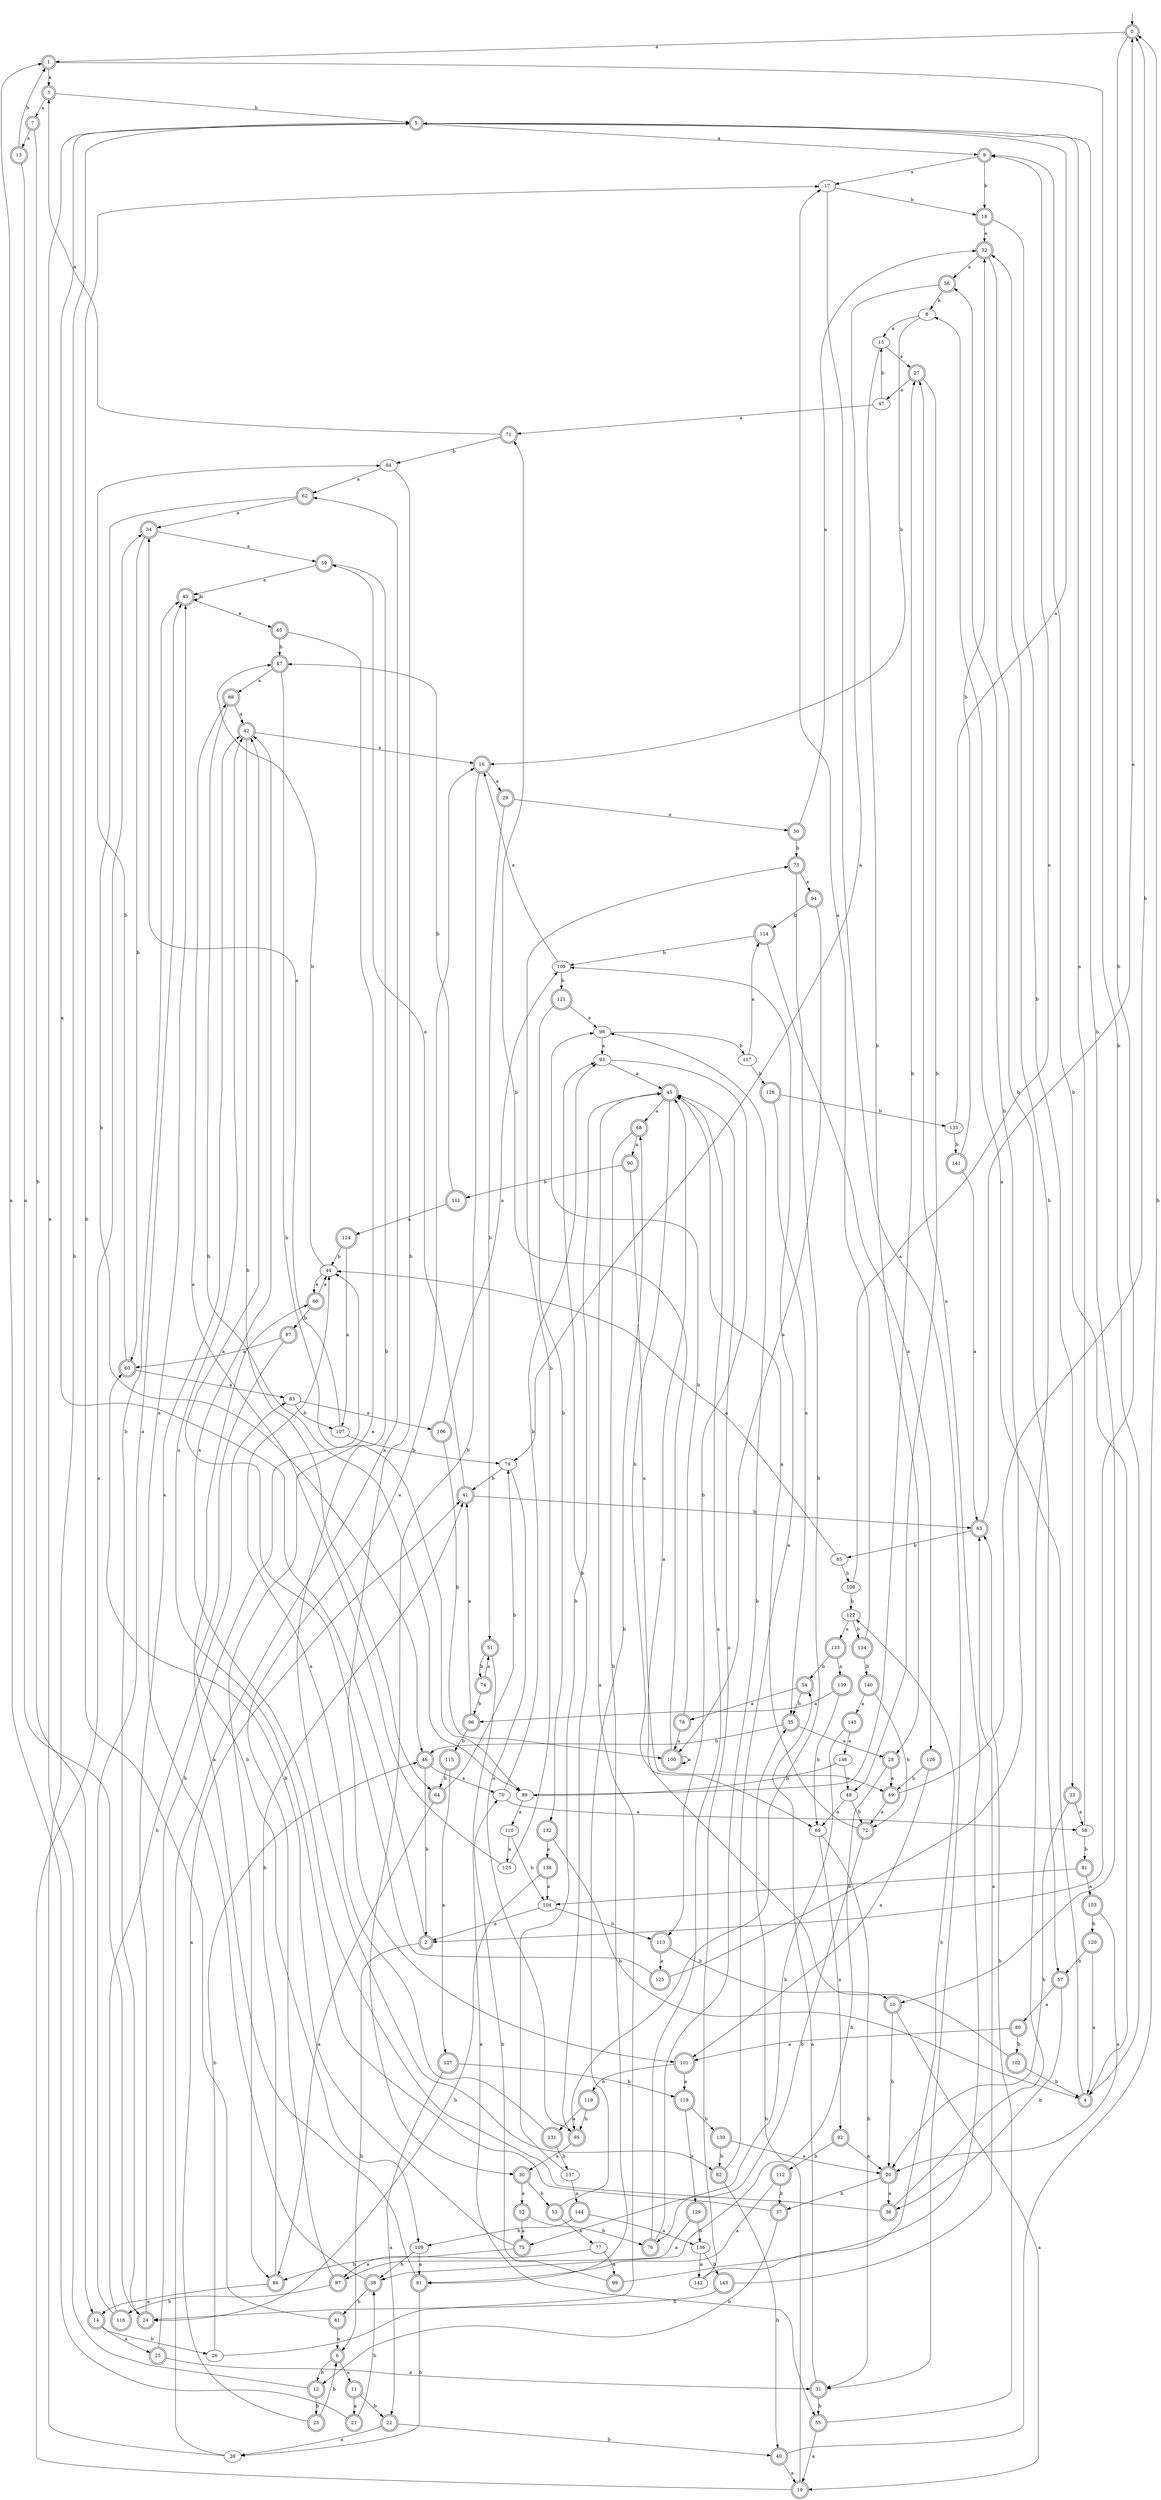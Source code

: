 digraph RandomDFA {
  __start0 [label="", shape=none];
  __start0 -> 0 [label=""];
  0 [shape=circle] [shape=doublecircle]
  0 -> 1 [label="a"]
  0 -> 2 [label="b"]
  1 [shape=doublecircle]
  1 -> 3 [label="a"]
  1 -> 4 [label="b"]
  2 [shape=doublecircle]
  2 -> 5 [label="a"]
  2 -> 6 [label="b"]
  3 [shape=doublecircle]
  3 -> 7 [label="a"]
  3 -> 5 [label="b"]
  4 [shape=doublecircle]
  4 -> 8 [label="a"]
  4 -> 9 [label="b"]
  5 [shape=doublecircle]
  5 -> 9 [label="a"]
  5 -> 10 [label="b"]
  6 [shape=doublecircle]
  6 -> 11 [label="a"]
  6 -> 12 [label="b"]
  7 [shape=doublecircle]
  7 -> 13 [label="a"]
  7 -> 14 [label="b"]
  8
  8 -> 15 [label="a"]
  8 -> 16 [label="b"]
  9 [shape=doublecircle]
  9 -> 17 [label="a"]
  9 -> 18 [label="b"]
  10 [shape=doublecircle]
  10 -> 19 [label="a"]
  10 -> 20 [label="b"]
  11 [shape=doublecircle]
  11 -> 21 [label="a"]
  11 -> 22 [label="b"]
  12 [shape=doublecircle]
  12 -> 5 [label="a"]
  12 -> 23 [label="b"]
  13 [shape=doublecircle]
  13 -> 24 [label="a"]
  13 -> 1 [label="b"]
  14 [shape=doublecircle]
  14 -> 25 [label="a"]
  14 -> 26 [label="b"]
  15
  15 -> 27 [label="a"]
  15 -> 28 [label="b"]
  16 [shape=doublecircle]
  16 -> 29 [label="a"]
  16 -> 30 [label="b"]
  17
  17 -> 31 [label="a"]
  17 -> 18 [label="b"]
  18 [shape=doublecircle]
  18 -> 32 [label="a"]
  18 -> 33 [label="b"]
  19 [shape=doublecircle]
  19 -> 34 [label="a"]
  19 -> 35 [label="b"]
  20 [shape=doublecircle]
  20 -> 36 [label="a"]
  20 -> 37 [label="b"]
  21 [shape=doublecircle]
  21 -> 1 [label="a"]
  21 -> 38 [label="b"]
  22 [shape=doublecircle]
  22 -> 39 [label="a"]
  22 -> 40 [label="b"]
  23 [shape=doublecircle]
  23 -> 41 [label="a"]
  23 -> 6 [label="b"]
  24 [shape=doublecircle]
  24 -> 42 [label="a"]
  24 -> 43 [label="b"]
  25 [shape=doublecircle]
  25 -> 31 [label="a"]
  25 -> 44 [label="b"]
  26
  26 -> 45 [label="a"]
  26 -> 46 [label="b"]
  27 [shape=doublecircle]
  27 -> 47 [label="a"]
  27 -> 48 [label="b"]
  28 [shape=doublecircle]
  28 -> 49 [label="a"]
  28 -> 38 [label="b"]
  29 [shape=doublecircle]
  29 -> 50 [label="a"]
  29 -> 51 [label="b"]
  30 [shape=doublecircle]
  30 -> 52 [label="a"]
  30 -> 53 [label="b"]
  31 [shape=doublecircle]
  31 -> 54 [label="a"]
  31 -> 55 [label="b"]
  32 [shape=doublecircle]
  32 -> 56 [label="a"]
  32 -> 57 [label="b"]
  33 [shape=doublecircle]
  33 -> 58 [label="a"]
  33 -> 20 [label="b"]
  34 [shape=doublecircle]
  34 -> 59 [label="a"]
  34 -> 60 [label="b"]
  35 [shape=doublecircle]
  35 -> 28 [label="a"]
  35 -> 46 [label="b"]
  36 [shape=doublecircle]
  36 -> 42 [label="a"]
  36 -> 32 [label="b"]
  37 [shape=doublecircle]
  37 -> 42 [label="a"]
  37 -> 12 [label="b"]
  38 [shape=doublecircle]
  38 -> 43 [label="a"]
  38 -> 61 [label="b"]
  39
  39 -> 62 [label="a"]
  39 -> 5 [label="b"]
  40 [shape=doublecircle]
  40 -> 19 [label="a"]
  40 -> 0 [label="b"]
  41 [shape=doublecircle]
  41 -> 59 [label="a"]
  41 -> 63 [label="b"]
  42 [shape=doublecircle]
  42 -> 16 [label="a"]
  42 -> 64 [label="b"]
  43 [shape=doublecircle]
  43 -> 65 [label="a"]
  43 -> 43 [label="b"]
  44
  44 -> 66 [label="a"]
  44 -> 67 [label="b"]
  45 [shape=doublecircle]
  45 -> 68 [label="a"]
  45 -> 69 [label="b"]
  46 [shape=doublecircle]
  46 -> 70 [label="a"]
  46 -> 2 [label="b"]
  47
  47 -> 71 [label="a"]
  47 -> 15 [label="b"]
  48
  48 -> 69 [label="a"]
  48 -> 72 [label="b"]
  49 [shape=doublecircle]
  49 -> 72 [label="a"]
  49 -> 0 [label="b"]
  50 [shape=doublecircle]
  50 -> 32 [label="a"]
  50 -> 73 [label="b"]
  51 [shape=doublecircle]
  51 -> 55 [label="a"]
  51 -> 74 [label="b"]
  52 [shape=doublecircle]
  52 -> 75 [label="a"]
  52 -> 76 [label="b"]
  53 [shape=doublecircle]
  53 -> 77 [label="a"]
  53 -> 68 [label="b"]
  54 [shape=doublecircle]
  54 -> 78 [label="a"]
  54 -> 35 [label="b"]
  55 [shape=doublecircle]
  55 -> 19 [label="a"]
  55 -> 63 [label="b"]
  56 [shape=doublecircle]
  56 -> 79 [label="a"]
  56 -> 8 [label="b"]
  57 [shape=doublecircle]
  57 -> 80 [label="a"]
  57 -> 36 [label="b"]
  58
  58 -> 5 [label="a"]
  58 -> 81 [label="b"]
  59 [shape=doublecircle]
  59 -> 43 [label="a"]
  59 -> 82 [label="b"]
  60 [shape=doublecircle]
  60 -> 83 [label="a"]
  60 -> 84 [label="b"]
  61 [shape=doublecircle]
  61 -> 6 [label="a"]
  61 -> 17 [label="b"]
  62 [shape=doublecircle]
  62 -> 34 [label="a"]
  62 -> 46 [label="b"]
  63 [shape=doublecircle]
  63 -> 0 [label="a"]
  63 -> 85 [label="b"]
  64 [shape=doublecircle]
  64 -> 86 [label="a"]
  64 -> 79 [label="b"]
  65 [shape=doublecircle]
  65 -> 86 [label="a"]
  65 -> 67 [label="b"]
  66 [shape=doublecircle]
  66 -> 44 [label="a"]
  66 -> 87 [label="b"]
  67 [shape=doublecircle]
  67 -> 88 [label="a"]
  67 -> 89 [label="b"]
  68 [shape=doublecircle]
  68 -> 90 [label="a"]
  68 -> 91 [label="b"]
  69
  69 -> 92 [label="a"]
  69 -> 31 [label="b"]
  70
  70 -> 58 [label="a"]
  70 -> 93 [label="b"]
  71 [shape=doublecircle]
  71 -> 3 [label="a"]
  71 -> 84 [label="b"]
  72 [shape=doublecircle]
  72 -> 45 [label="a"]
  72 -> 76 [label="b"]
  73 [shape=doublecircle]
  73 -> 94 [label="a"]
  73 -> 95 [label="b"]
  74 [shape=doublecircle]
  74 -> 51 [label="a"]
  74 -> 96 [label="b"]
  75 [shape=doublecircle]
  75 -> 97 [label="a"]
  75 -> 60 [label="b"]
  76 [shape=doublecircle]
  76 -> 45 [label="a"]
  76 -> 98 [label="b"]
  77
  77 -> 99 [label="a"]
  77 -> 86 [label="b"]
  78 [shape=doublecircle]
  78 -> 100 [label="a"]
  78 -> 98 [label="b"]
  79
  79 -> 95 [label="a"]
  79 -> 41 [label="b"]
  80 [shape=doublecircle]
  80 -> 101 [label="a"]
  80 -> 102 [label="b"]
  81 [shape=doublecircle]
  81 -> 103 [label="a"]
  81 -> 104 [label="b"]
  82 [shape=doublecircle]
  82 -> 105 [label="a"]
  82 -> 40 [label="b"]
  83
  83 -> 106 [label="a"]
  83 -> 107 [label="b"]
  84
  84 -> 62 [label="a"]
  84 -> 101 [label="b"]
  85
  85 -> 44 [label="a"]
  85 -> 108 [label="b"]
  86 [shape=doublecircle]
  86 -> 14 [label="a"]
  86 -> 41 [label="b"]
  87 [shape=doublecircle]
  87 -> 60 [label="a"]
  87 -> 109 [label="b"]
  88 [shape=doublecircle]
  88 -> 42 [label="a"]
  88 -> 89 [label="b"]
  89
  89 -> 110 [label="a"]
  89 -> 27 [label="b"]
  90 [shape=doublecircle]
  90 -> 49 [label="a"]
  90 -> 111 [label="b"]
  91 [shape=doublecircle]
  91 -> 66 [label="a"]
  91 -> 39 [label="b"]
  92 [shape=doublecircle]
  92 -> 20 [label="a"]
  92 -> 112 [label="b"]
  93
  93 -> 45 [label="a"]
  93 -> 113 [label="b"]
  94 [shape=doublecircle]
  94 -> 100 [label="a"]
  94 -> 114 [label="b"]
  95 [shape=doublecircle]
  95 -> 30 [label="a"]
  95 -> 93 [label="b"]
  96 [shape=doublecircle]
  96 -> 41 [label="a"]
  96 -> 115 [label="b"]
  97 [shape=doublecircle]
  97 -> 16 [label="a"]
  97 -> 116 [label="b"]
  98
  98 -> 93 [label="a"]
  98 -> 117 [label="b"]
  99 [shape=doublecircle]
  99 -> 27 [label="a"]
  99 -> 70 [label="b"]
  100 [shape=doublecircle]
  100 -> 100 [label="a"]
  100 -> 71 [label="b"]
  101 [shape=doublecircle]
  101 -> 118 [label="a"]
  101 -> 119 [label="b"]
  102 [shape=doublecircle]
  102 -> 45 [label="a"]
  102 -> 4 [label="b"]
  103 [shape=doublecircle]
  103 -> 20 [label="a"]
  103 -> 120 [label="b"]
  104
  104 -> 2 [label="a"]
  104 -> 113 [label="b"]
  105
  105 -> 16 [label="a"]
  105 -> 121 [label="b"]
  106 [shape=doublecircle]
  106 -> 105 [label="a"]
  106 -> 100 [label="b"]
  107
  107 -> 34 [label="a"]
  107 -> 79 [label="b"]
  108
  108 -> 9 [label="a"]
  108 -> 122 [label="b"]
  109
  109 -> 91 [label="a"]
  109 -> 38 [label="b"]
  110
  110 -> 123 [label="a"]
  110 -> 104 [label="b"]
  111 [shape=doublecircle]
  111 -> 124 [label="a"]
  111 -> 67 [label="b"]
  112 [shape=doublecircle]
  112 -> 91 [label="a"]
  112 -> 37 [label="b"]
  113 [shape=doublecircle]
  113 -> 125 [label="a"]
  113 -> 10 [label="b"]
  114 [shape=doublecircle]
  114 -> 126 [label="a"]
  114 -> 105 [label="b"]
  115 [shape=doublecircle]
  115 -> 127 [label="a"]
  115 -> 64 [label="b"]
  116 [shape=doublecircle]
  116 -> 43 [label="a"]
  116 -> 83 [label="b"]
  117
  117 -> 114 [label="a"]
  117 -> 128 [label="b"]
  118 [shape=doublecircle]
  118 -> 129 [label="a"]
  118 -> 130 [label="b"]
  119 [shape=doublecircle]
  119 -> 131 [label="a"]
  119 -> 95 [label="b"]
  120 [shape=doublecircle]
  120 -> 4 [label="a"]
  120 -> 57 [label="b"]
  121 [shape=doublecircle]
  121 -> 98 [label="a"]
  121 -> 132 [label="b"]
  122
  122 -> 133 [label="a"]
  122 -> 134 [label="b"]
  123
  123 -> 88 [label="a"]
  123 -> 73 [label="b"]
  124 [shape=doublecircle]
  124 -> 107 [label="a"]
  124 -> 44 [label="b"]
  125 [shape=doublecircle]
  125 -> 42 [label="a"]
  125 -> 56 [label="b"]
  126 [shape=doublecircle]
  126 -> 101 [label="a"]
  126 -> 49 [label="b"]
  127 [shape=doublecircle]
  127 -> 22 [label="a"]
  127 -> 118 [label="b"]
  128 [shape=doublecircle]
  128 -> 35 [label="a"]
  128 -> 135 [label="b"]
  129 [shape=doublecircle]
  129 -> 97 [label="a"]
  129 -> 136 [label="b"]
  130 [shape=doublecircle]
  130 -> 20 [label="a"]
  130 -> 82 [label="b"]
  131 [shape=doublecircle]
  131 -> 44 [label="a"]
  131 -> 137 [label="b"]
  132 [shape=doublecircle]
  132 -> 138 [label="a"]
  132 -> 4 [label="b"]
  133 [shape=doublecircle]
  133 -> 139 [label="a"]
  133 -> 54 [label="b"]
  134 [shape=doublecircle]
  134 -> 17 [label="a"]
  134 -> 140 [label="b"]
  135
  135 -> 5 [label="a"]
  135 -> 141 [label="b"]
  136
  136 -> 142 [label="a"]
  136 -> 143 [label="b"]
  137
  137 -> 144 [label="a"]
  137 -> 45 [label="b"]
  138 [shape=doublecircle]
  138 -> 104 [label="a"]
  138 -> 24 [label="b"]
  139 [shape=doublecircle]
  139 -> 96 [label="a"]
  139 -> 69 [label="b"]
  140 [shape=doublecircle]
  140 -> 145 [label="a"]
  140 -> 72 [label="b"]
  141 [shape=doublecircle]
  141 -> 63 [label="a"]
  141 -> 32 [label="b"]
  142
  142 -> 45 [label="a"]
  142 -> 122 [label="b"]
  143 [shape=doublecircle]
  143 -> 63 [label="a"]
  143 -> 24 [label="b"]
  144 [shape=doublecircle]
  144 -> 136 [label="a"]
  144 -> 109 [label="b"]
  145 [shape=doublecircle]
  145 -> 146 [label="a"]
  145 -> 75 [label="b"]
  146
  146 -> 48 [label="a"]
  146 -> 89 [label="b"]
}
